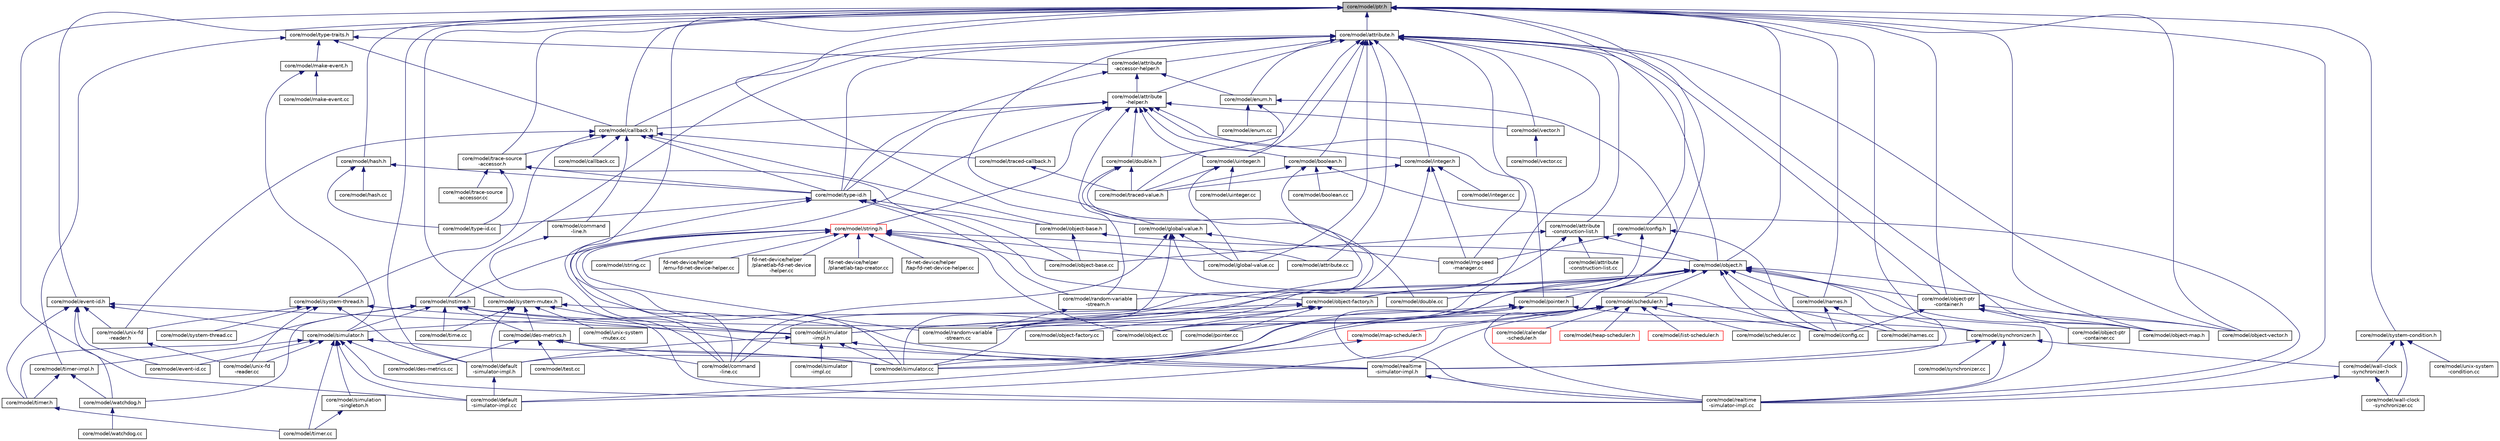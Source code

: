 digraph "core/model/ptr.h"
{
  edge [fontname="Helvetica",fontsize="10",labelfontname="Helvetica",labelfontsize="10"];
  node [fontname="Helvetica",fontsize="10",shape=record];
  Node1 [label="core/model/ptr.h",height=0.2,width=0.4,color="black", fillcolor="grey75", style="filled", fontcolor="black"];
  Node1 -> Node2 [dir="back",color="midnightblue",fontsize="10",style="solid"];
  Node2 [label="core/model/attribute.h",height=0.2,width=0.4,color="black", fillcolor="white", style="filled",URL="$d3/d7c/attribute_8h.html"];
  Node2 -> Node3 [dir="back",color="midnightblue",fontsize="10",style="solid"];
  Node3 [label="core/model/attribute\l-accessor-helper.h",height=0.2,width=0.4,color="black", fillcolor="white", style="filled",URL="$d7/d9c/attribute-accessor-helper_8h.html"];
  Node3 -> Node4 [dir="back",color="midnightblue",fontsize="10",style="solid"];
  Node4 [label="core/model/attribute\l-helper.h",height=0.2,width=0.4,color="black", fillcolor="white", style="filled",URL="$dc/df9/attribute-helper_8h.html"];
  Node4 -> Node5 [dir="back",color="midnightblue",fontsize="10",style="solid"];
  Node5 [label="core/model/string.h",height=0.2,width=0.4,color="red", fillcolor="white", style="filled",URL="$da/d66/string_8h.html"];
  Node5 -> Node6 [dir="back",color="midnightblue",fontsize="10",style="solid"];
  Node6 [label="core/model/attribute.cc",height=0.2,width=0.4,color="black", fillcolor="white", style="filled",URL="$de/dc4/attribute_8cc.html"];
  Node5 -> Node7 [dir="back",color="midnightblue",fontsize="10",style="solid"];
  Node7 [label="core/model/command\l-line.cc",height=0.2,width=0.4,color="black", fillcolor="white", style="filled",URL="$d9/dd5/command-line_8cc.html"];
  Node5 -> Node8 [dir="back",color="midnightblue",fontsize="10",style="solid"];
  Node8 [label="core/model/global-value.cc",height=0.2,width=0.4,color="black", fillcolor="white", style="filled",URL="$da/dfa/global-value_8cc.html"];
  Node5 -> Node9 [dir="back",color="midnightblue",fontsize="10",style="solid"];
  Node9 [label="core/model/object-base.cc",height=0.2,width=0.4,color="black", fillcolor="white", style="filled",URL="$d0/dc5/object-base_8cc.html"];
  Node5 -> Node10 [dir="back",color="midnightblue",fontsize="10",style="solid"];
  Node10 [label="core/model/object.cc",height=0.2,width=0.4,color="black", fillcolor="white", style="filled",URL="$d4/ddf/object_8cc.html"];
  Node5 -> Node11 [dir="back",color="midnightblue",fontsize="10",style="solid"];
  Node11 [label="core/model/random-variable\l-stream.cc",height=0.2,width=0.4,color="black", fillcolor="white", style="filled",URL="$d9/d60/random-variable-stream_8cc.html"];
  Node5 -> Node12 [dir="back",color="midnightblue",fontsize="10",style="solid"];
  Node12 [label="core/model/simulator.cc",height=0.2,width=0.4,color="black", fillcolor="white", style="filled",URL="$d6/df8/simulator_8cc.html"];
  Node5 -> Node13 [dir="back",color="midnightblue",fontsize="10",style="solid"];
  Node13 [label="core/model/string.cc",height=0.2,width=0.4,color="black", fillcolor="white", style="filled",URL="$df/d6d/string_8cc.html"];
  Node5 -> Node14 [dir="back",color="midnightblue",fontsize="10",style="solid"];
  Node14 [label="fd-net-device/helper\l/emu-fd-net-device-helper.cc",height=0.2,width=0.4,color="black", fillcolor="white", style="filled",URL="$d2/d7a/emu-fd-net-device-helper_8cc.html"];
  Node5 -> Node15 [dir="back",color="midnightblue",fontsize="10",style="solid"];
  Node15 [label="fd-net-device/helper\l/planetlab-fd-net-device\l-helper.cc",height=0.2,width=0.4,color="black", fillcolor="white", style="filled",URL="$d4/d5a/planetlab-fd-net-device-helper_8cc.html"];
  Node5 -> Node16 [dir="back",color="midnightblue",fontsize="10",style="solid"];
  Node16 [label="fd-net-device/helper\l/planetlab-tap-creator.cc",height=0.2,width=0.4,color="black", fillcolor="white", style="filled",URL="$d1/d75/planetlab-tap-creator_8cc.html"];
  Node5 -> Node17 [dir="back",color="midnightblue",fontsize="10",style="solid"];
  Node17 [label="fd-net-device/helper\l/tap-fd-net-device-helper.cc",height=0.2,width=0.4,color="black", fillcolor="white", style="filled",URL="$d1/d2e/tap-fd-net-device-helper_8cc.html"];
  Node4 -> Node18 [dir="back",color="midnightblue",fontsize="10",style="solid"];
  Node18 [label="core/model/boolean.h",height=0.2,width=0.4,color="black", fillcolor="white", style="filled",URL="$d3/dd1/boolean_8h.html"];
  Node18 -> Node19 [dir="back",color="midnightblue",fontsize="10",style="solid"];
  Node19 [label="core/model/boolean.cc",height=0.2,width=0.4,color="black", fillcolor="white", style="filled",URL="$de/d1a/boolean_8cc.html"];
  Node18 -> Node11 [dir="back",color="midnightblue",fontsize="10",style="solid"];
  Node18 -> Node20 [dir="back",color="midnightblue",fontsize="10",style="solid"];
  Node20 [label="core/model/realtime\l-simulator-impl.cc",height=0.2,width=0.4,color="black", fillcolor="white", style="filled",URL="$dc/da2/realtime-simulator-impl_8cc.html"];
  Node18 -> Node21 [dir="back",color="midnightblue",fontsize="10",style="solid"];
  Node21 [label="core/model/traced-value.h",height=0.2,width=0.4,color="black", fillcolor="white", style="filled",URL="$d3/d60/traced-value_8h.html"];
  Node4 -> Node22 [dir="back",color="midnightblue",fontsize="10",style="solid"];
  Node22 [label="core/model/callback.h",height=0.2,width=0.4,color="black", fillcolor="white", style="filled",URL="$da/d05/callback_8h.html"];
  Node22 -> Node23 [dir="back",color="midnightblue",fontsize="10",style="solid"];
  Node23 [label="core/model/trace-source\l-accessor.h",height=0.2,width=0.4,color="black", fillcolor="white", style="filled",URL="$d6/df1/trace-source-accessor_8h.html"];
  Node23 -> Node24 [dir="back",color="midnightblue",fontsize="10",style="solid"];
  Node24 [label="core/model/type-id.h",height=0.2,width=0.4,color="black", fillcolor="white", style="filled",URL="$db/d39/type-id_8h.html"];
  Node24 -> Node25 [dir="back",color="midnightblue",fontsize="10",style="solid"];
  Node25 [label="core/model/object-base.h",height=0.2,width=0.4,color="black", fillcolor="white", style="filled",URL="$dd/d23/object-base_8h.html"];
  Node25 -> Node26 [dir="back",color="midnightblue",fontsize="10",style="solid"];
  Node26 [label="core/model/object.h",height=0.2,width=0.4,color="black", fillcolor="white", style="filled",URL="$de/d10/object_8h.html"];
  Node26 -> Node27 [dir="back",color="midnightblue",fontsize="10",style="solid"];
  Node27 [label="core/model/scheduler.h",height=0.2,width=0.4,color="black", fillcolor="white", style="filled",URL="$d2/dd8/scheduler_8h.html"];
  Node27 -> Node28 [dir="back",color="midnightblue",fontsize="10",style="solid"];
  Node28 [label="core/model/calendar\l-scheduler.h",height=0.2,width=0.4,color="red", fillcolor="white", style="filled",URL="$db/dcb/calendar-scheduler_8h.html"];
  Node27 -> Node29 [dir="back",color="midnightblue",fontsize="10",style="solid"];
  Node29 [label="core/model/default\l-simulator-impl.h",height=0.2,width=0.4,color="black", fillcolor="white", style="filled",URL="$d3/d47/default-simulator-impl_8h.html"];
  Node29 -> Node30 [dir="back",color="midnightblue",fontsize="10",style="solid"];
  Node30 [label="core/model/default\l-simulator-impl.cc",height=0.2,width=0.4,color="black", fillcolor="white", style="filled",URL="$d8/d5e/default-simulator-impl_8cc.html"];
  Node27 -> Node30 [dir="back",color="midnightblue",fontsize="10",style="solid"];
  Node27 -> Node31 [dir="back",color="midnightblue",fontsize="10",style="solid"];
  Node31 [label="core/model/heap-scheduler.h",height=0.2,width=0.4,color="red", fillcolor="white", style="filled",URL="$d6/d67/heap-scheduler_8h.html"];
  Node27 -> Node32 [dir="back",color="midnightblue",fontsize="10",style="solid"];
  Node32 [label="core/model/list-scheduler.h",height=0.2,width=0.4,color="red", fillcolor="white", style="filled",URL="$d2/d62/list-scheduler_8h.html"];
  Node27 -> Node33 [dir="back",color="midnightblue",fontsize="10",style="solid"];
  Node33 [label="core/model/map-scheduler.h",height=0.2,width=0.4,color="red", fillcolor="white", style="filled",URL="$d9/df6/map-scheduler_8h.html"];
  Node33 -> Node12 [dir="back",color="midnightblue",fontsize="10",style="solid"];
  Node27 -> Node34 [dir="back",color="midnightblue",fontsize="10",style="solid"];
  Node34 [label="core/model/realtime\l-simulator-impl.h",height=0.2,width=0.4,color="black", fillcolor="white", style="filled",URL="$d3/de4/realtime-simulator-impl_8h.html"];
  Node34 -> Node20 [dir="back",color="midnightblue",fontsize="10",style="solid"];
  Node27 -> Node20 [dir="back",color="midnightblue",fontsize="10",style="solid"];
  Node27 -> Node35 [dir="back",color="midnightblue",fontsize="10",style="solid"];
  Node35 [label="core/model/scheduler.cc",height=0.2,width=0.4,color="black", fillcolor="white", style="filled",URL="$dd/d55/scheduler_8cc.html"];
  Node27 -> Node12 [dir="back",color="midnightblue",fontsize="10",style="solid"];
  Node26 -> Node36 [dir="back",color="midnightblue",fontsize="10",style="solid"];
  Node36 [label="core/model/config.cc",height=0.2,width=0.4,color="black", fillcolor="white", style="filled",URL="$dd/da8/config_8cc.html"];
  Node26 -> Node37 [dir="back",color="midnightblue",fontsize="10",style="solid"];
  Node37 [label="core/model/object-ptr\l-container.h",height=0.2,width=0.4,color="black", fillcolor="white", style="filled",URL="$dd/da6/object-ptr-container_8h.html"];
  Node37 -> Node36 [dir="back",color="midnightblue",fontsize="10",style="solid"];
  Node37 -> Node38 [dir="back",color="midnightblue",fontsize="10",style="solid"];
  Node38 [label="core/model/object-map.h",height=0.2,width=0.4,color="black", fillcolor="white", style="filled",URL="$dc/d34/object-map_8h.html"];
  Node37 -> Node39 [dir="back",color="midnightblue",fontsize="10",style="solid"];
  Node39 [label="core/model/object-ptr\l-container.cc",height=0.2,width=0.4,color="black", fillcolor="white", style="filled",URL="$d2/daa/object-ptr-container_8cc.html"];
  Node37 -> Node40 [dir="back",color="midnightblue",fontsize="10",style="solid"];
  Node40 [label="core/model/object-vector.h",height=0.2,width=0.4,color="black", fillcolor="white", style="filled",URL="$d8/d5c/object-vector_8h.html"];
  Node26 -> Node41 [dir="back",color="midnightblue",fontsize="10",style="solid"];
  Node41 [label="core/model/names.h",height=0.2,width=0.4,color="black", fillcolor="white", style="filled",URL="$d8/d22/names_8h.html"];
  Node41 -> Node36 [dir="back",color="midnightblue",fontsize="10",style="solid"];
  Node41 -> Node42 [dir="back",color="midnightblue",fontsize="10",style="solid"];
  Node42 [label="core/model/names.cc",height=0.2,width=0.4,color="black", fillcolor="white", style="filled",URL="$de/dee/names_8cc.html"];
  Node26 -> Node43 [dir="back",color="midnightblue",fontsize="10",style="solid"];
  Node43 [label="core/model/pointer.h",height=0.2,width=0.4,color="black", fillcolor="white", style="filled",URL="$d5/d9f/pointer_8h.html"];
  Node43 -> Node36 [dir="back",color="midnightblue",fontsize="10",style="solid"];
  Node43 -> Node30 [dir="back",color="midnightblue",fontsize="10",style="solid"];
  Node43 -> Node44 [dir="back",color="midnightblue",fontsize="10",style="solid"];
  Node44 [label="core/model/pointer.cc",height=0.2,width=0.4,color="black", fillcolor="white", style="filled",URL="$dd/d78/pointer_8cc.html"];
  Node43 -> Node11 [dir="back",color="midnightblue",fontsize="10",style="solid"];
  Node43 -> Node20 [dir="back",color="midnightblue",fontsize="10",style="solid"];
  Node26 -> Node45 [dir="back",color="midnightblue",fontsize="10",style="solid"];
  Node45 [label="core/model/object-factory.h",height=0.2,width=0.4,color="black", fillcolor="white", style="filled",URL="$d4/d59/object-factory_8h.html"];
  Node45 -> Node46 [dir="back",color="midnightblue",fontsize="10",style="solid"];
  Node46 [label="core/model/simulator.h",height=0.2,width=0.4,color="black", fillcolor="white", style="filled",URL="$d3/d9e/simulator_8h.html"];
  Node46 -> Node30 [dir="back",color="midnightblue",fontsize="10",style="solid"];
  Node46 -> Node47 [dir="back",color="midnightblue",fontsize="10",style="solid"];
  Node47 [label="core/model/des-metrics.cc",height=0.2,width=0.4,color="black", fillcolor="white", style="filled",URL="$d1/df5/des-metrics_8cc.html"];
  Node46 -> Node48 [dir="back",color="midnightblue",fontsize="10",style="solid"];
  Node48 [label="core/model/event-id.cc",height=0.2,width=0.4,color="black", fillcolor="white", style="filled",URL="$d7/d71/event-id_8cc.html"];
  Node46 -> Node20 [dir="back",color="midnightblue",fontsize="10",style="solid"];
  Node46 -> Node49 [dir="back",color="midnightblue",fontsize="10",style="solid"];
  Node49 [label="core/model/simulation\l-singleton.h",height=0.2,width=0.4,color="black", fillcolor="white", style="filled",URL="$d5/da6/simulation-singleton_8h.html"];
  Node49 -> Node50 [dir="back",color="midnightblue",fontsize="10",style="solid"];
  Node50 [label="core/model/timer.cc",height=0.2,width=0.4,color="black", fillcolor="white", style="filled",URL="$d1/d24/timer_8cc.html"];
  Node46 -> Node12 [dir="back",color="midnightblue",fontsize="10",style="solid"];
  Node46 -> Node51 [dir="back",color="midnightblue",fontsize="10",style="solid"];
  Node51 [label="core/model/timer-impl.h",height=0.2,width=0.4,color="black", fillcolor="white", style="filled",URL="$d9/df7/timer-impl_8h.html"];
  Node51 -> Node52 [dir="back",color="midnightblue",fontsize="10",style="solid"];
  Node52 [label="core/model/timer.h",height=0.2,width=0.4,color="black", fillcolor="white", style="filled",URL="$d5/dd0/timer_8h.html"];
  Node52 -> Node50 [dir="back",color="midnightblue",fontsize="10",style="solid"];
  Node51 -> Node53 [dir="back",color="midnightblue",fontsize="10",style="solid"];
  Node53 [label="core/model/watchdog.h",height=0.2,width=0.4,color="black", fillcolor="white", style="filled",URL="$d9/da3/watchdog_8h.html"];
  Node53 -> Node54 [dir="back",color="midnightblue",fontsize="10",style="solid"];
  Node54 [label="core/model/watchdog.cc",height=0.2,width=0.4,color="black", fillcolor="white", style="filled",URL="$d6/d77/watchdog_8cc.html"];
  Node46 -> Node50 [dir="back",color="midnightblue",fontsize="10",style="solid"];
  Node46 -> Node55 [dir="back",color="midnightblue",fontsize="10",style="solid"];
  Node55 [label="core/model/unix-fd\l-reader.cc",height=0.2,width=0.4,color="black", fillcolor="white", style="filled",URL="$dd/d0d/unix-fd-reader_8cc.html"];
  Node45 -> Node56 [dir="back",color="midnightblue",fontsize="10",style="solid"];
  Node56 [label="core/model/simulator\l-impl.h",height=0.2,width=0.4,color="black", fillcolor="white", style="filled",URL="$d0/d46/simulator-impl_8h.html"];
  Node56 -> Node29 [dir="back",color="midnightblue",fontsize="10",style="solid"];
  Node56 -> Node34 [dir="back",color="midnightblue",fontsize="10",style="solid"];
  Node56 -> Node57 [dir="back",color="midnightblue",fontsize="10",style="solid"];
  Node57 [label="core/model/simulator\l-impl.cc",height=0.2,width=0.4,color="black", fillcolor="white", style="filled",URL="$d7/dac/simulator-impl_8cc.html"];
  Node56 -> Node12 [dir="back",color="midnightblue",fontsize="10",style="solid"];
  Node45 -> Node58 [dir="back",color="midnightblue",fontsize="10",style="solid"];
  Node58 [label="core/model/object-factory.cc",height=0.2,width=0.4,color="black", fillcolor="white", style="filled",URL="$da/d52/object-factory_8cc.html"];
  Node45 -> Node10 [dir="back",color="midnightblue",fontsize="10",style="solid"];
  Node45 -> Node44 [dir="back",color="midnightblue",fontsize="10",style="solid"];
  Node45 -> Node12 [dir="back",color="midnightblue",fontsize="10",style="solid"];
  Node26 -> Node56 [dir="back",color="midnightblue",fontsize="10",style="solid"];
  Node26 -> Node59 [dir="back",color="midnightblue",fontsize="10",style="solid"];
  Node59 [label="core/model/double.cc",height=0.2,width=0.4,color="black", fillcolor="white", style="filled",URL="$db/d6c/double_8cc.html"];
  Node26 -> Node42 [dir="back",color="midnightblue",fontsize="10",style="solid"];
  Node26 -> Node38 [dir="back",color="midnightblue",fontsize="10",style="solid"];
  Node26 -> Node40 [dir="back",color="midnightblue",fontsize="10",style="solid"];
  Node26 -> Node10 [dir="back",color="midnightblue",fontsize="10",style="solid"];
  Node26 -> Node60 [dir="back",color="midnightblue",fontsize="10",style="solid"];
  Node60 [label="core/model/random-variable\l-stream.h",height=0.2,width=0.4,color="black", fillcolor="white", style="filled",URL="$d4/dde/random-variable-stream_8h.html"];
  Node60 -> Node11 [dir="back",color="midnightblue",fontsize="10",style="solid"];
  Node26 -> Node61 [dir="back",color="midnightblue",fontsize="10",style="solid"];
  Node61 [label="core/model/synchronizer.h",height=0.2,width=0.4,color="black", fillcolor="white", style="filled",URL="$d4/d4b/synchronizer_8h.html"];
  Node61 -> Node34 [dir="back",color="midnightblue",fontsize="10",style="solid"];
  Node61 -> Node62 [dir="back",color="midnightblue",fontsize="10",style="solid"];
  Node62 [label="core/model/wall-clock\l-synchronizer.h",height=0.2,width=0.4,color="black", fillcolor="white", style="filled",URL="$dd/d6c/wall-clock-synchronizer_8h.html"];
  Node62 -> Node20 [dir="back",color="midnightblue",fontsize="10",style="solid"];
  Node62 -> Node63 [dir="back",color="midnightblue",fontsize="10",style="solid"];
  Node63 [label="core/model/wall-clock\l-synchronizer.cc",height=0.2,width=0.4,color="black", fillcolor="white", style="filled",URL="$da/d26/wall-clock-synchronizer_8cc.html"];
  Node61 -> Node20 [dir="back",color="midnightblue",fontsize="10",style="solid"];
  Node61 -> Node64 [dir="back",color="midnightblue",fontsize="10",style="solid"];
  Node64 [label="core/model/synchronizer.cc",height=0.2,width=0.4,color="black", fillcolor="white", style="filled",URL="$de/dba/synchronizer_8cc.html"];
  Node25 -> Node9 [dir="back",color="midnightblue",fontsize="10",style="solid"];
  Node24 -> Node7 [dir="back",color="midnightblue",fontsize="10",style="solid"];
  Node24 -> Node45 [dir="back",color="midnightblue",fontsize="10",style="solid"];
  Node24 -> Node60 [dir="back",color="midnightblue",fontsize="10",style="solid"];
  Node24 -> Node65 [dir="back",color="midnightblue",fontsize="10",style="solid"];
  Node65 [label="core/model/type-id.cc",height=0.2,width=0.4,color="black", fillcolor="white", style="filled",URL="$d7/d2a/type-id_8cc.html"];
  Node23 -> Node9 [dir="back",color="midnightblue",fontsize="10",style="solid"];
  Node23 -> Node66 [dir="back",color="midnightblue",fontsize="10",style="solid"];
  Node66 [label="core/model/trace-source\l-accessor.cc",height=0.2,width=0.4,color="black", fillcolor="white", style="filled",URL="$da/d3e/trace-source-accessor_8cc.html"];
  Node23 -> Node65 [dir="back",color="midnightblue",fontsize="10",style="solid"];
  Node22 -> Node24 [dir="back",color="midnightblue",fontsize="10",style="solid"];
  Node22 -> Node25 [dir="back",color="midnightblue",fontsize="10",style="solid"];
  Node22 -> Node67 [dir="back",color="midnightblue",fontsize="10",style="solid"];
  Node67 [label="core/model/callback.cc",height=0.2,width=0.4,color="black", fillcolor="white", style="filled",URL="$d6/d99/callback_8cc.html"];
  Node22 -> Node68 [dir="back",color="midnightblue",fontsize="10",style="solid"];
  Node68 [label="core/model/command\l-line.h",height=0.2,width=0.4,color="black", fillcolor="white", style="filled",URL="$dd/d8d/command-line_8h.html"];
  Node68 -> Node7 [dir="back",color="midnightblue",fontsize="10",style="solid"];
  Node22 -> Node69 [dir="back",color="midnightblue",fontsize="10",style="solid"];
  Node69 [label="core/model/system-thread.h",height=0.2,width=0.4,color="black", fillcolor="white", style="filled",URL="$dd/d38/system-thread_8h.html"];
  Node69 -> Node29 [dir="back",color="midnightblue",fontsize="10",style="solid"];
  Node69 -> Node34 [dir="back",color="midnightblue",fontsize="10",style="solid"];
  Node69 -> Node70 [dir="back",color="midnightblue",fontsize="10",style="solid"];
  Node70 [label="core/model/system-thread.cc",height=0.2,width=0.4,color="black", fillcolor="white", style="filled",URL="$d2/db9/system-thread_8cc.html"];
  Node69 -> Node55 [dir="back",color="midnightblue",fontsize="10",style="solid"];
  Node69 -> Node71 [dir="back",color="midnightblue",fontsize="10",style="solid"];
  Node71 [label="core/model/unix-fd\l-reader.h",height=0.2,width=0.4,color="black", fillcolor="white", style="filled",URL="$d4/dab/unix-fd-reader_8h.html"];
  Node71 -> Node55 [dir="back",color="midnightblue",fontsize="10",style="solid"];
  Node22 -> Node72 [dir="back",color="midnightblue",fontsize="10",style="solid"];
  Node72 [label="core/model/traced-callback.h",height=0.2,width=0.4,color="black", fillcolor="white", style="filled",URL="$d6/df0/traced-callback_8h.html"];
  Node72 -> Node21 [dir="back",color="midnightblue",fontsize="10",style="solid"];
  Node22 -> Node71 [dir="back",color="midnightblue",fontsize="10",style="solid"];
  Node4 -> Node24 [dir="back",color="midnightblue",fontsize="10",style="solid"];
  Node4 -> Node73 [dir="back",color="midnightblue",fontsize="10",style="solid"];
  Node73 [label="core/model/nstime.h",height=0.2,width=0.4,color="black", fillcolor="white", style="filled",URL="$da/d92/nstime_8h.html"];
  Node73 -> Node74 [dir="back",color="midnightblue",fontsize="10",style="solid"];
  Node74 [label="core/model/des-metrics.h",height=0.2,width=0.4,color="black", fillcolor="white", style="filled",URL="$d0/d98/des-metrics_8h.html"];
  Node74 -> Node7 [dir="back",color="midnightblue",fontsize="10",style="solid"];
  Node74 -> Node47 [dir="back",color="midnightblue",fontsize="10",style="solid"];
  Node74 -> Node12 [dir="back",color="midnightblue",fontsize="10",style="solid"];
  Node74 -> Node75 [dir="back",color="midnightblue",fontsize="10",style="solid"];
  Node75 [label="core/model/test.cc",height=0.2,width=0.4,color="black", fillcolor="white", style="filled",URL="$df/d52/test_8cc.html"];
  Node73 -> Node46 [dir="back",color="midnightblue",fontsize="10",style="solid"];
  Node73 -> Node56 [dir="back",color="midnightblue",fontsize="10",style="solid"];
  Node73 -> Node61 [dir="back",color="midnightblue",fontsize="10",style="solid"];
  Node73 -> Node76 [dir="back",color="midnightblue",fontsize="10",style="solid"];
  Node76 [label="core/model/time.cc",height=0.2,width=0.4,color="black", fillcolor="white", style="filled",URL="$db/d43/time_8cc.html"];
  Node73 -> Node52 [dir="back",color="midnightblue",fontsize="10",style="solid"];
  Node73 -> Node53 [dir="back",color="midnightblue",fontsize="10",style="solid"];
  Node4 -> Node77 [dir="back",color="midnightblue",fontsize="10",style="solid"];
  Node77 [label="core/model/double.h",height=0.2,width=0.4,color="black", fillcolor="white", style="filled",URL="$d9/d6e/double_8h.html"];
  Node77 -> Node59 [dir="back",color="midnightblue",fontsize="10",style="solid"];
  Node77 -> Node11 [dir="back",color="midnightblue",fontsize="10",style="solid"];
  Node77 -> Node21 [dir="back",color="midnightblue",fontsize="10",style="solid"];
  Node4 -> Node78 [dir="back",color="midnightblue",fontsize="10",style="solid"];
  Node78 [label="core/model/uinteger.h",height=0.2,width=0.4,color="black", fillcolor="white", style="filled",URL="$d8/d56/uinteger_8h.html"];
  Node78 -> Node8 [dir="back",color="midnightblue",fontsize="10",style="solid"];
  Node78 -> Node21 [dir="back",color="midnightblue",fontsize="10",style="solid"];
  Node78 -> Node79 [dir="back",color="midnightblue",fontsize="10",style="solid"];
  Node79 [label="core/model/uinteger.cc",height=0.2,width=0.4,color="black", fillcolor="white", style="filled",URL="$d9/d28/uinteger_8cc.html"];
  Node4 -> Node80 [dir="back",color="midnightblue",fontsize="10",style="solid"];
  Node80 [label="core/model/integer.h",height=0.2,width=0.4,color="black", fillcolor="white", style="filled",URL="$d6/d3d/integer_8h.html"];
  Node80 -> Node81 [dir="back",color="midnightblue",fontsize="10",style="solid"];
  Node81 [label="core/model/integer.cc",height=0.2,width=0.4,color="black", fillcolor="white", style="filled",URL="$d5/d48/integer_8cc.html"];
  Node80 -> Node11 [dir="back",color="midnightblue",fontsize="10",style="solid"];
  Node80 -> Node82 [dir="back",color="midnightblue",fontsize="10",style="solid"];
  Node82 [label="core/model/rng-seed\l-manager.cc",height=0.2,width=0.4,color="black", fillcolor="white", style="filled",URL="$db/d4e/rng-seed-manager_8cc.html"];
  Node80 -> Node21 [dir="back",color="midnightblue",fontsize="10",style="solid"];
  Node4 -> Node60 [dir="back",color="midnightblue",fontsize="10",style="solid"];
  Node4 -> Node82 [dir="back",color="midnightblue",fontsize="10",style="solid"];
  Node4 -> Node83 [dir="back",color="midnightblue",fontsize="10",style="solid"];
  Node83 [label="core/model/vector.h",height=0.2,width=0.4,color="black", fillcolor="white", style="filled",URL="$d6/d68/vector_8h.html"];
  Node83 -> Node84 [dir="back",color="midnightblue",fontsize="10",style="solid"];
  Node84 [label="core/model/vector.cc",height=0.2,width=0.4,color="black", fillcolor="white", style="filled",URL="$de/dd1/vector_8cc.html"];
  Node3 -> Node24 [dir="back",color="midnightblue",fontsize="10",style="solid"];
  Node3 -> Node85 [dir="back",color="midnightblue",fontsize="10",style="solid"];
  Node85 [label="core/model/enum.h",height=0.2,width=0.4,color="black", fillcolor="white", style="filled",URL="$d0/d9b/enum_8h.html"];
  Node85 -> Node86 [dir="back",color="midnightblue",fontsize="10",style="solid"];
  Node86 [label="core/model/enum.cc",height=0.2,width=0.4,color="black", fillcolor="white", style="filled",URL="$d6/d66/enum_8cc.html"];
  Node85 -> Node20 [dir="back",color="midnightblue",fontsize="10",style="solid"];
  Node85 -> Node21 [dir="back",color="midnightblue",fontsize="10",style="solid"];
  Node2 -> Node87 [dir="back",color="midnightblue",fontsize="10",style="solid"];
  Node87 [label="core/model/attribute\l-construction-list.h",height=0.2,width=0.4,color="black", fillcolor="white", style="filled",URL="$d6/de2/attribute-construction-list_8h.html"];
  Node87 -> Node88 [dir="back",color="midnightblue",fontsize="10",style="solid"];
  Node88 [label="core/model/attribute\l-construction-list.cc",height=0.2,width=0.4,color="black", fillcolor="white", style="filled",URL="$d7/db6/attribute-construction-list_8cc.html"];
  Node87 -> Node26 [dir="back",color="midnightblue",fontsize="10",style="solid"];
  Node87 -> Node45 [dir="back",color="midnightblue",fontsize="10",style="solid"];
  Node87 -> Node9 [dir="back",color="midnightblue",fontsize="10",style="solid"];
  Node2 -> Node4 [dir="back",color="midnightblue",fontsize="10",style="solid"];
  Node2 -> Node6 [dir="back",color="midnightblue",fontsize="10",style="solid"];
  Node2 -> Node18 [dir="back",color="midnightblue",fontsize="10",style="solid"];
  Node2 -> Node26 [dir="back",color="midnightblue",fontsize="10",style="solid"];
  Node2 -> Node24 [dir="back",color="midnightblue",fontsize="10",style="solid"];
  Node2 -> Node22 [dir="back",color="midnightblue",fontsize="10",style="solid"];
  Node2 -> Node73 [dir="back",color="midnightblue",fontsize="10",style="solid"];
  Node2 -> Node89 [dir="back",color="midnightblue",fontsize="10",style="solid"];
  Node89 [label="core/model/global-value.h",height=0.2,width=0.4,color="black", fillcolor="white", style="filled",URL="$d6/d97/global-value_8h.html"];
  Node89 -> Node7 [dir="back",color="midnightblue",fontsize="10",style="solid"];
  Node89 -> Node36 [dir="back",color="midnightblue",fontsize="10",style="solid"];
  Node89 -> Node8 [dir="back",color="midnightblue",fontsize="10",style="solid"];
  Node89 -> Node82 [dir="back",color="midnightblue",fontsize="10",style="solid"];
  Node89 -> Node12 [dir="back",color="midnightblue",fontsize="10",style="solid"];
  Node2 -> Node37 [dir="back",color="midnightblue",fontsize="10",style="solid"];
  Node2 -> Node43 [dir="back",color="midnightblue",fontsize="10",style="solid"];
  Node2 -> Node77 [dir="back",color="midnightblue",fontsize="10",style="solid"];
  Node2 -> Node85 [dir="back",color="midnightblue",fontsize="10",style="solid"];
  Node2 -> Node8 [dir="back",color="midnightblue",fontsize="10",style="solid"];
  Node2 -> Node78 [dir="back",color="midnightblue",fontsize="10",style="solid"];
  Node2 -> Node80 [dir="back",color="midnightblue",fontsize="10",style="solid"];
  Node2 -> Node38 [dir="back",color="midnightblue",fontsize="10",style="solid"];
  Node2 -> Node40 [dir="back",color="midnightblue",fontsize="10",style="solid"];
  Node2 -> Node10 [dir="back",color="midnightblue",fontsize="10",style="solid"];
  Node2 -> Node83 [dir="back",color="midnightblue",fontsize="10",style="solid"];
  Node1 -> Node90 [dir="back",color="midnightblue",fontsize="10",style="solid"];
  Node90 [label="core/model/type-traits.h",height=0.2,width=0.4,color="black", fillcolor="white", style="filled",URL="$db/d6d/type-traits_8h.html"];
  Node90 -> Node3 [dir="back",color="midnightblue",fontsize="10",style="solid"];
  Node90 -> Node22 [dir="back",color="midnightblue",fontsize="10",style="solid"];
  Node90 -> Node91 [dir="back",color="midnightblue",fontsize="10",style="solid"];
  Node91 [label="core/model/make-event.h",height=0.2,width=0.4,color="black", fillcolor="white", style="filled",URL="$d0/dac/make-event_8h.html"];
  Node91 -> Node46 [dir="back",color="midnightblue",fontsize="10",style="solid"];
  Node91 -> Node92 [dir="back",color="midnightblue",fontsize="10",style="solid"];
  Node92 [label="core/model/make-event.cc",height=0.2,width=0.4,color="black", fillcolor="white", style="filled",URL="$db/d51/make-event_8cc.html"];
  Node90 -> Node51 [dir="back",color="midnightblue",fontsize="10",style="solid"];
  Node1 -> Node26 [dir="back",color="midnightblue",fontsize="10",style="solid"];
  Node1 -> Node22 [dir="back",color="midnightblue",fontsize="10",style="solid"];
  Node1 -> Node23 [dir="back",color="midnightblue",fontsize="10",style="solid"];
  Node1 -> Node93 [dir="back",color="midnightblue",fontsize="10",style="solid"];
  Node93 [label="core/model/hash.h",height=0.2,width=0.4,color="black", fillcolor="white", style="filled",URL="$db/dfb/hash_8h.html",tooltip="ns3::Hasher, ns3::Hash32() and ns3::Hash64() function declarations. "];
  Node93 -> Node24 [dir="back",color="midnightblue",fontsize="10",style="solid"];
  Node93 -> Node94 [dir="back",color="midnightblue",fontsize="10",style="solid"];
  Node94 [label="core/model/hash.cc",height=0.2,width=0.4,color="black", fillcolor="white", style="filled",URL="$dd/d3d/hash_8cc.html",tooltip="ns3::Hasher implementation. "];
  Node93 -> Node65 [dir="back",color="midnightblue",fontsize="10",style="solid"];
  Node1 -> Node95 [dir="back",color="midnightblue",fontsize="10",style="solid"];
  Node95 [label="core/model/system-mutex.h",height=0.2,width=0.4,color="black", fillcolor="white", style="filled",URL="$dd/dda/system-mutex_8h.html"];
  Node95 -> Node74 [dir="back",color="midnightblue",fontsize="10",style="solid"];
  Node95 -> Node29 [dir="back",color="midnightblue",fontsize="10",style="solid"];
  Node95 -> Node34 [dir="back",color="midnightblue",fontsize="10",style="solid"];
  Node95 -> Node20 [dir="back",color="midnightblue",fontsize="10",style="solid"];
  Node95 -> Node76 [dir="back",color="midnightblue",fontsize="10",style="solid"];
  Node95 -> Node96 [dir="back",color="midnightblue",fontsize="10",style="solid"];
  Node96 [label="core/model/unix-system\l-mutex.cc",height=0.2,width=0.4,color="black", fillcolor="white", style="filled",URL="$d4/dea/unix-system-mutex_8cc.html"];
  Node1 -> Node97 [dir="back",color="midnightblue",fontsize="10",style="solid"];
  Node97 [label="core/model/config.h",height=0.2,width=0.4,color="black", fillcolor="white", style="filled",URL="$db/d16/config_8h.html"];
  Node97 -> Node7 [dir="back",color="midnightblue",fontsize="10",style="solid"];
  Node97 -> Node36 [dir="back",color="midnightblue",fontsize="10",style="solid"];
  Node97 -> Node82 [dir="back",color="midnightblue",fontsize="10",style="solid"];
  Node1 -> Node89 [dir="back",color="midnightblue",fontsize="10",style="solid"];
  Node1 -> Node37 [dir="back",color="midnightblue",fontsize="10",style="solid"];
  Node1 -> Node41 [dir="back",color="midnightblue",fontsize="10",style="solid"];
  Node1 -> Node98 [dir="back",color="midnightblue",fontsize="10",style="solid"];
  Node98 [label="core/model/event-id.h",height=0.2,width=0.4,color="black", fillcolor="white", style="filled",URL="$db/d49/event-id_8h.html"];
  Node98 -> Node46 [dir="back",color="midnightblue",fontsize="10",style="solid"];
  Node98 -> Node56 [dir="back",color="midnightblue",fontsize="10",style="solid"];
  Node98 -> Node48 [dir="back",color="midnightblue",fontsize="10",style="solid"];
  Node98 -> Node52 [dir="back",color="midnightblue",fontsize="10",style="solid"];
  Node98 -> Node71 [dir="back",color="midnightblue",fontsize="10",style="solid"];
  Node98 -> Node53 [dir="back",color="midnightblue",fontsize="10",style="solid"];
  Node1 -> Node56 [dir="back",color="midnightblue",fontsize="10",style="solid"];
  Node1 -> Node29 [dir="back",color="midnightblue",fontsize="10",style="solid"];
  Node1 -> Node30 [dir="back",color="midnightblue",fontsize="10",style="solid"];
  Node1 -> Node38 [dir="back",color="midnightblue",fontsize="10",style="solid"];
  Node1 -> Node40 [dir="back",color="midnightblue",fontsize="10",style="solid"];
  Node1 -> Node34 [dir="back",color="midnightblue",fontsize="10",style="solid"];
  Node1 -> Node99 [dir="back",color="midnightblue",fontsize="10",style="solid"];
  Node99 [label="core/model/system-condition.h",height=0.2,width=0.4,color="black", fillcolor="white", style="filled",URL="$d5/dbc/system-condition_8h.html"];
  Node99 -> Node62 [dir="back",color="midnightblue",fontsize="10",style="solid"];
  Node99 -> Node100 [dir="back",color="midnightblue",fontsize="10",style="solid"];
  Node100 [label="core/model/unix-system\l-condition.cc",height=0.2,width=0.4,color="black", fillcolor="white", style="filled",URL="$d3/d09/unix-system-condition_8cc.html"];
  Node99 -> Node63 [dir="back",color="midnightblue",fontsize="10",style="solid"];
  Node1 -> Node20 [dir="back",color="midnightblue",fontsize="10",style="solid"];
  Node1 -> Node12 [dir="back",color="midnightblue",fontsize="10",style="solid"];
}

